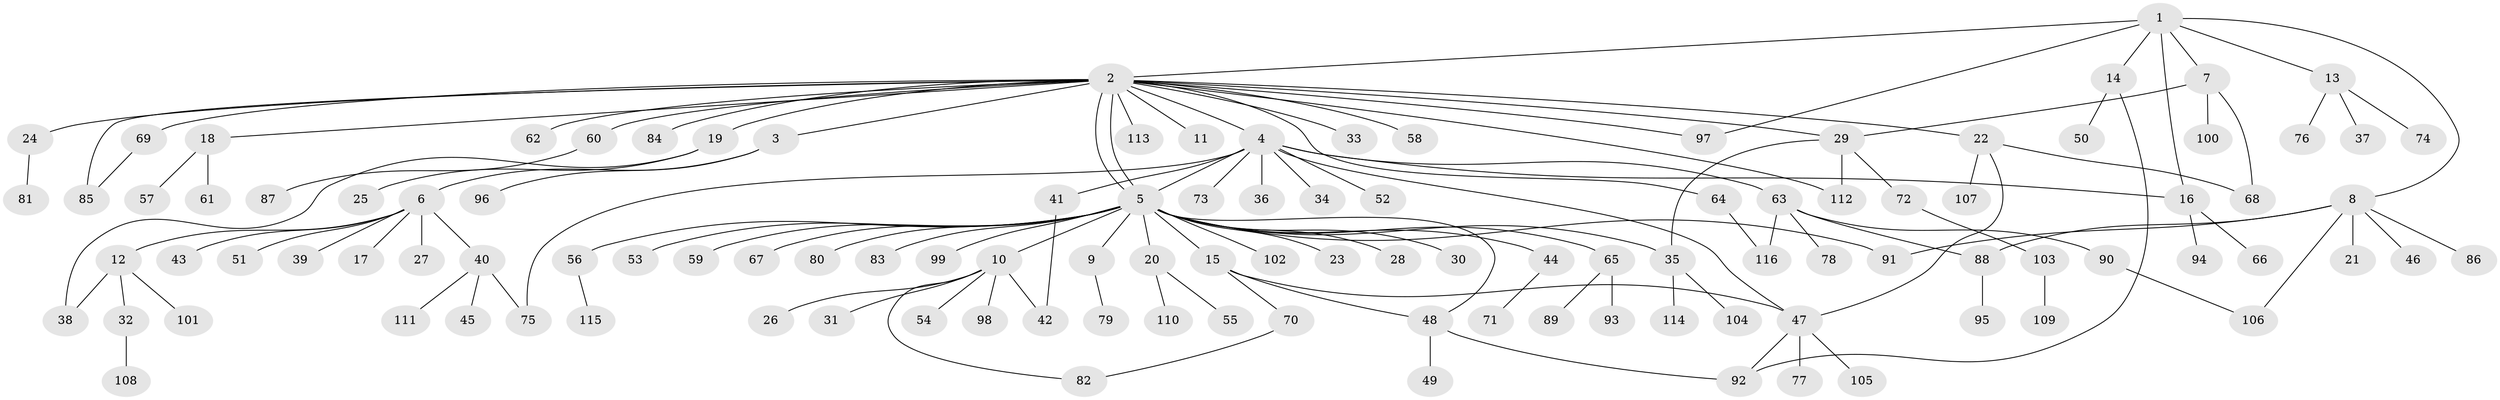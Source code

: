 // Generated by graph-tools (version 1.1) at 2025/14/03/09/25 04:14:23]
// undirected, 116 vertices, 137 edges
graph export_dot {
graph [start="1"]
  node [color=gray90,style=filled];
  1;
  2;
  3;
  4;
  5;
  6;
  7;
  8;
  9;
  10;
  11;
  12;
  13;
  14;
  15;
  16;
  17;
  18;
  19;
  20;
  21;
  22;
  23;
  24;
  25;
  26;
  27;
  28;
  29;
  30;
  31;
  32;
  33;
  34;
  35;
  36;
  37;
  38;
  39;
  40;
  41;
  42;
  43;
  44;
  45;
  46;
  47;
  48;
  49;
  50;
  51;
  52;
  53;
  54;
  55;
  56;
  57;
  58;
  59;
  60;
  61;
  62;
  63;
  64;
  65;
  66;
  67;
  68;
  69;
  70;
  71;
  72;
  73;
  74;
  75;
  76;
  77;
  78;
  79;
  80;
  81;
  82;
  83;
  84;
  85;
  86;
  87;
  88;
  89;
  90;
  91;
  92;
  93;
  94;
  95;
  96;
  97;
  98;
  99;
  100;
  101;
  102;
  103;
  104;
  105;
  106;
  107;
  108;
  109;
  110;
  111;
  112;
  113;
  114;
  115;
  116;
  1 -- 2;
  1 -- 7;
  1 -- 8;
  1 -- 13;
  1 -- 14;
  1 -- 16;
  1 -- 97;
  2 -- 3;
  2 -- 4;
  2 -- 5;
  2 -- 5;
  2 -- 11;
  2 -- 18;
  2 -- 19;
  2 -- 22;
  2 -- 24;
  2 -- 29;
  2 -- 33;
  2 -- 58;
  2 -- 60;
  2 -- 62;
  2 -- 64;
  2 -- 69;
  2 -- 84;
  2 -- 85;
  2 -- 97;
  2 -- 112;
  2 -- 113;
  3 -- 6;
  3 -- 96;
  4 -- 5;
  4 -- 16;
  4 -- 34;
  4 -- 36;
  4 -- 41;
  4 -- 47;
  4 -- 52;
  4 -- 63;
  4 -- 73;
  4 -- 75;
  5 -- 9;
  5 -- 10;
  5 -- 15;
  5 -- 20;
  5 -- 23;
  5 -- 28;
  5 -- 30;
  5 -- 35;
  5 -- 44;
  5 -- 48;
  5 -- 53;
  5 -- 56;
  5 -- 59;
  5 -- 65;
  5 -- 67;
  5 -- 80;
  5 -- 83;
  5 -- 91;
  5 -- 99;
  5 -- 102;
  6 -- 12;
  6 -- 17;
  6 -- 27;
  6 -- 39;
  6 -- 40;
  6 -- 43;
  6 -- 51;
  7 -- 29;
  7 -- 68;
  7 -- 100;
  8 -- 21;
  8 -- 46;
  8 -- 86;
  8 -- 88;
  8 -- 91;
  8 -- 106;
  9 -- 79;
  10 -- 26;
  10 -- 31;
  10 -- 42;
  10 -- 54;
  10 -- 82;
  10 -- 98;
  12 -- 32;
  12 -- 38;
  12 -- 101;
  13 -- 37;
  13 -- 74;
  13 -- 76;
  14 -- 50;
  14 -- 92;
  15 -- 47;
  15 -- 48;
  15 -- 70;
  16 -- 66;
  16 -- 94;
  18 -- 57;
  18 -- 61;
  19 -- 25;
  19 -- 38;
  20 -- 55;
  20 -- 110;
  22 -- 47;
  22 -- 68;
  22 -- 107;
  24 -- 81;
  29 -- 35;
  29 -- 72;
  29 -- 112;
  32 -- 108;
  35 -- 104;
  35 -- 114;
  40 -- 45;
  40 -- 75;
  40 -- 111;
  41 -- 42;
  44 -- 71;
  47 -- 77;
  47 -- 92;
  47 -- 105;
  48 -- 49;
  48 -- 92;
  56 -- 115;
  60 -- 87;
  63 -- 78;
  63 -- 88;
  63 -- 90;
  63 -- 116;
  64 -- 116;
  65 -- 89;
  65 -- 93;
  69 -- 85;
  70 -- 82;
  72 -- 103;
  88 -- 95;
  90 -- 106;
  103 -- 109;
}

